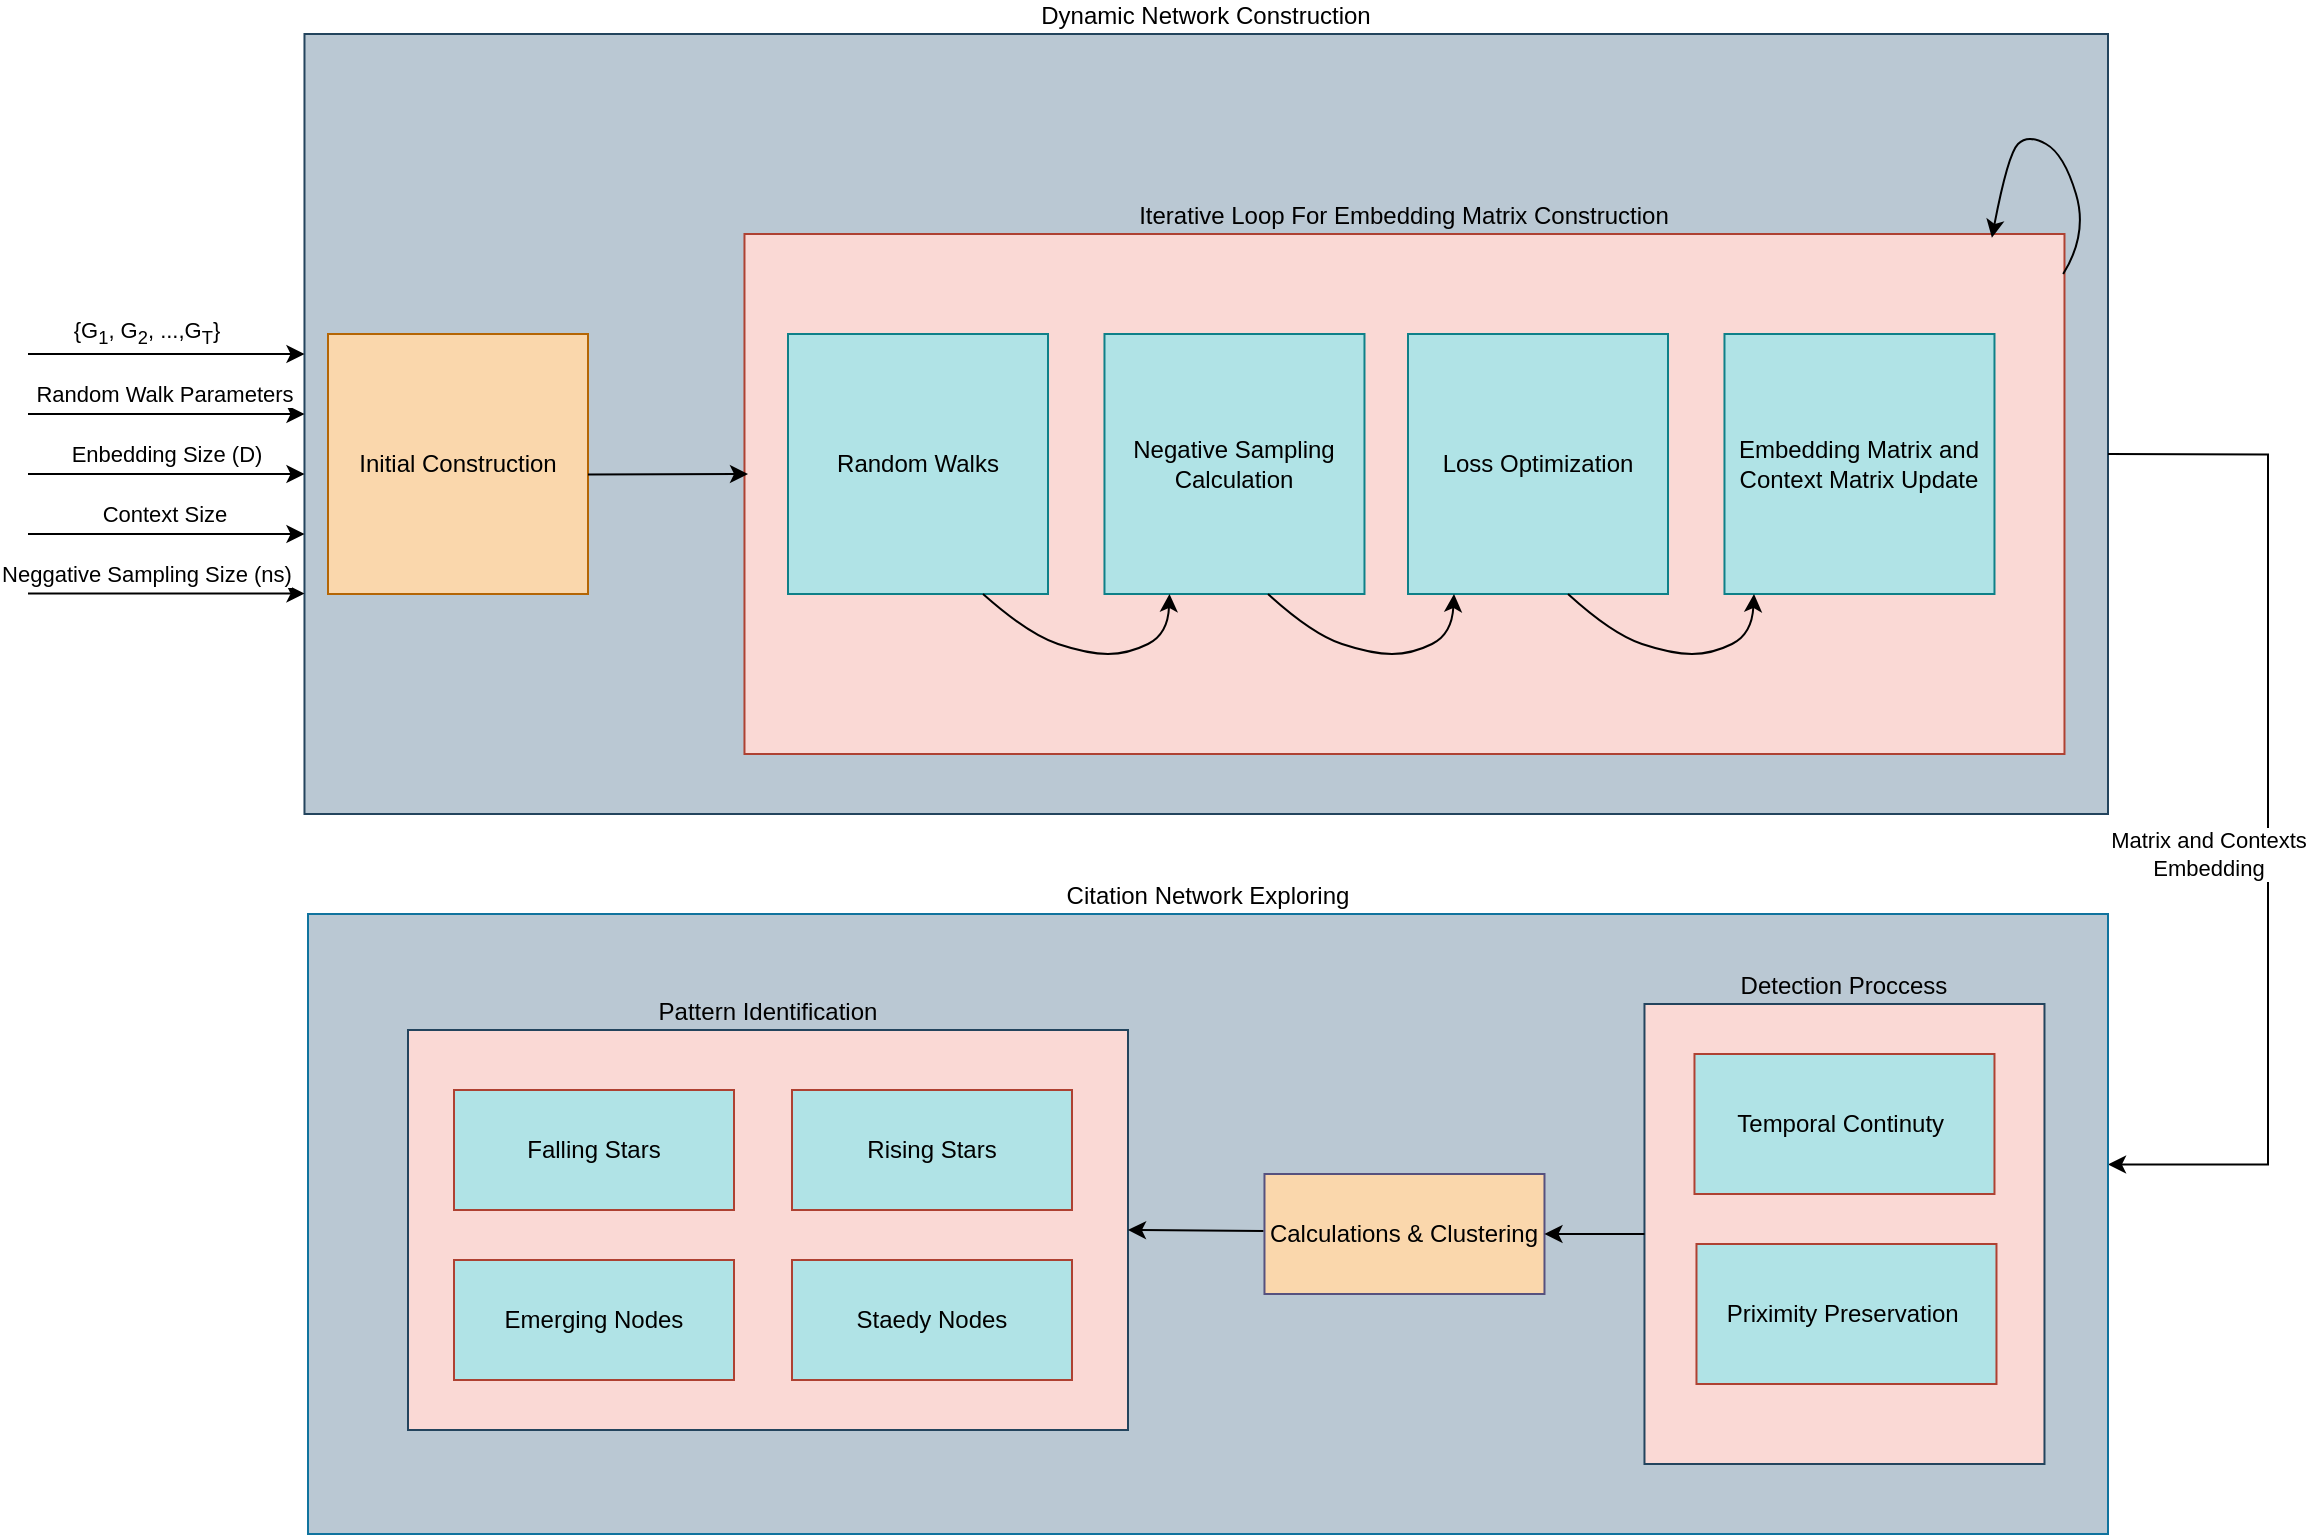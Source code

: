 <mxfile version="24.7.5">
  <diagram name="Page-1" id="m3Kgad-uBVj2aAU8IxAz">
    <mxGraphModel dx="1418" dy="820" grid="1" gridSize="10" guides="1" tooltips="1" connect="1" arrows="1" fold="1" page="1" pageScale="1" pageWidth="1169" pageHeight="827" math="0" shadow="0">
      <root>
        <mxCell id="0" />
        <mxCell id="1" parent="0" />
        <mxCell id="_XCqybRmd7cWEvjCYS1G-1" value="Dynamic Network Construction" style="rounded=0;whiteSpace=wrap;html=1;labelPosition=center;verticalLabelPosition=top;align=center;verticalAlign=bottom;fillColor=#bac8d3;strokeColor=#23445d;" parent="1" vertex="1">
          <mxGeometry x="158.24" y="40" width="901.76" height="390" as="geometry" />
        </mxCell>
        <mxCell id="_XCqybRmd7cWEvjCYS1G-5" value="Iterative Loop For Embedding Matrix Construction" style="rounded=0;whiteSpace=wrap;html=1;labelPosition=center;verticalLabelPosition=top;align=center;verticalAlign=bottom;fillColor=#fad9d5;strokeColor=#ae4132;" parent="1" vertex="1">
          <mxGeometry x="378.24" y="140" width="660" height="260" as="geometry" />
        </mxCell>
        <mxCell id="_XCqybRmd7cWEvjCYS1G-2" value="Initial Construction" style="rounded=0;whiteSpace=wrap;html=1;fillColor=#fad7ac;strokeColor=#b46504;" parent="1" vertex="1">
          <mxGeometry x="170" y="190" width="130" height="130" as="geometry" />
        </mxCell>
        <mxCell id="_XCqybRmd7cWEvjCYS1G-3" value="Random Walks" style="rounded=0;whiteSpace=wrap;html=1;fillColor=#b0e3e6;strokeColor=#0e8088;" parent="1" vertex="1">
          <mxGeometry x="400" y="190" width="130" height="130" as="geometry" />
        </mxCell>
        <mxCell id="_XCqybRmd7cWEvjCYS1G-4" value="Negative Sampling Calculation" style="rounded=0;whiteSpace=wrap;html=1;fillColor=#b0e3e6;strokeColor=#0e8088;" parent="1" vertex="1">
          <mxGeometry x="558.24" y="190" width="130" height="130" as="geometry" />
        </mxCell>
        <mxCell id="_XCqybRmd7cWEvjCYS1G-6" value="" style="endArrow=classic;html=1;rounded=0;entryX=-0.002;entryY=0.308;entryDx=0;entryDy=0;entryPerimeter=0;" parent="1" edge="1">
          <mxGeometry width="50" height="50" relative="1" as="geometry">
            <mxPoint x="20" y="200.01" as="sourcePoint" />
            <mxPoint x="158.24" y="200" as="targetPoint" />
          </mxGeometry>
        </mxCell>
        <mxCell id="_XCqybRmd7cWEvjCYS1G-11" value="&lt;span style=&quot;font-size:12.0pt;mso-bidi-font-size:11.0pt;line-height:107%;&lt;br/&gt;font-family:&amp;quot;Times New Roman&amp;quot;,serif;mso-ascii-theme-font:major-bidi;mso-fareast-font-family:&lt;br/&gt;Calibri;mso-hansi-theme-font:major-bidi;mso-bidi-font-family:Calibri;&lt;br/&gt;mso-font-kerning:0pt;mso-ligatures:none;mso-ansi-language:EN-US;mso-fareast-language:&lt;br/&gt;#0C00;mso-bidi-language:AR-SA&quot; lang=&quot;EN-US&quot;&gt;&lt;br/&gt; &lt;br/&gt; &lt;br/&gt;  &lt;br/&gt;  &lt;br/&gt;  &lt;br/&gt;  &lt;br/&gt;  &lt;br/&gt;  &lt;br/&gt;  &lt;br/&gt;  &lt;br/&gt;  &lt;br/&gt;  &lt;br/&gt;  &lt;br/&gt;  &lt;br/&gt; &lt;br/&gt; &lt;br/&gt; &lt;br/&gt;&lt;br/&gt; &lt;br/&gt;&lt;/span&gt;" style="edgeLabel;html=1;align=center;verticalAlign=middle;resizable=0;points=[];" parent="_XCqybRmd7cWEvjCYS1G-6" vertex="1" connectable="0">
          <mxGeometry x="-0.033" y="-1" relative="1" as="geometry">
            <mxPoint as="offset" />
          </mxGeometry>
        </mxCell>
        <mxCell id="_XCqybRmd7cWEvjCYS1G-12" value="{G&lt;sub&gt;1&lt;/sub&gt;, G&lt;sub&gt;2&lt;/sub&gt;, ...,G&lt;sub&gt;T&lt;/sub&gt;}" style="edgeLabel;html=1;align=center;verticalAlign=middle;resizable=0;points=[];" parent="_XCqybRmd7cWEvjCYS1G-6" vertex="1" connectable="0">
          <mxGeometry x="-0.079" y="-1" relative="1" as="geometry">
            <mxPoint x="-5" y="-11" as="offset" />
          </mxGeometry>
        </mxCell>
        <mxCell id="_XCqybRmd7cWEvjCYS1G-7" value="" style="endArrow=classic;html=1;rounded=0;entryX=-0.002;entryY=0.308;entryDx=0;entryDy=0;entryPerimeter=0;" parent="1" edge="1">
          <mxGeometry width="50" height="50" relative="1" as="geometry">
            <mxPoint x="20.0" y="230.01" as="sourcePoint" />
            <mxPoint x="158.24" y="230" as="targetPoint" />
          </mxGeometry>
        </mxCell>
        <mxCell id="_XCqybRmd7cWEvjCYS1G-13" value="Random Walk Parameters" style="edgeLabel;html=1;align=center;verticalAlign=middle;resizable=0;points=[];" parent="_XCqybRmd7cWEvjCYS1G-7" vertex="1" connectable="0">
          <mxGeometry x="-0.189" y="2" relative="1" as="geometry">
            <mxPoint x="12" y="-8" as="offset" />
          </mxGeometry>
        </mxCell>
        <mxCell id="_XCqybRmd7cWEvjCYS1G-8" value="" style="endArrow=classic;html=1;rounded=0;entryX=-0.002;entryY=0.308;entryDx=0;entryDy=0;entryPerimeter=0;" parent="1" edge="1">
          <mxGeometry width="50" height="50" relative="1" as="geometry">
            <mxPoint x="20.0" y="260.01" as="sourcePoint" />
            <mxPoint x="158.24" y="260" as="targetPoint" />
          </mxGeometry>
        </mxCell>
        <mxCell id="_XCqybRmd7cWEvjCYS1G-14" value="Enbedding Size (D)" style="edgeLabel;html=1;align=center;verticalAlign=middle;resizable=0;points=[];" parent="_XCqybRmd7cWEvjCYS1G-8" vertex="1" connectable="0">
          <mxGeometry x="0.152" relative="1" as="geometry">
            <mxPoint x="-11" y="-10" as="offset" />
          </mxGeometry>
        </mxCell>
        <mxCell id="_XCqybRmd7cWEvjCYS1G-9" value="" style="endArrow=classic;html=1;rounded=0;entryX=-0.002;entryY=0.308;entryDx=0;entryDy=0;entryPerimeter=0;" parent="1" edge="1">
          <mxGeometry width="50" height="50" relative="1" as="geometry">
            <mxPoint x="20.0" y="290.01" as="sourcePoint" />
            <mxPoint x="158.24" y="290" as="targetPoint" />
          </mxGeometry>
        </mxCell>
        <mxCell id="_XCqybRmd7cWEvjCYS1G-15" value="Context Size" style="edgeLabel;html=1;align=center;verticalAlign=middle;resizable=0;points=[];" parent="_XCqybRmd7cWEvjCYS1G-9" vertex="1" connectable="0">
          <mxGeometry x="-0.421" y="-2" relative="1" as="geometry">
            <mxPoint x="28" y="-12" as="offset" />
          </mxGeometry>
        </mxCell>
        <mxCell id="_XCqybRmd7cWEvjCYS1G-10" value="" style="endArrow=classic;html=1;rounded=0;entryX=-0.002;entryY=0.308;entryDx=0;entryDy=0;entryPerimeter=0;" parent="1" edge="1">
          <mxGeometry width="50" height="50" relative="1" as="geometry">
            <mxPoint x="20.0" y="319.81" as="sourcePoint" />
            <mxPoint x="158.24" y="319.8" as="targetPoint" />
          </mxGeometry>
        </mxCell>
        <mxCell id="_XCqybRmd7cWEvjCYS1G-16" value="Neggative Sampling Size (ns)" style="edgeLabel;html=1;align=center;verticalAlign=middle;resizable=0;points=[];" parent="_XCqybRmd7cWEvjCYS1G-10" vertex="1" connectable="0">
          <mxGeometry x="0.036" y="2" relative="1" as="geometry">
            <mxPoint x="-13" y="-8" as="offset" />
          </mxGeometry>
        </mxCell>
        <mxCell id="_XCqybRmd7cWEvjCYS1G-17" value="Loss Optimization" style="rounded=0;whiteSpace=wrap;html=1;fillColor=#b0e3e6;strokeColor=#0e8088;" parent="1" vertex="1">
          <mxGeometry x="710" y="190" width="130" height="130" as="geometry" />
        </mxCell>
        <mxCell id="_XCqybRmd7cWEvjCYS1G-18" value="Embedding Matrix and Context Matrix Update" style="rounded=0;whiteSpace=wrap;html=1;fillColor=#b0e3e6;strokeColor=#0e8088;" parent="1" vertex="1">
          <mxGeometry x="868.24" y="190" width="135" height="130" as="geometry" />
        </mxCell>
        <mxCell id="_XCqybRmd7cWEvjCYS1G-19" value="" style="endArrow=classic;html=1;rounded=0;exitX=1;exitY=0.54;exitDx=0;exitDy=0;exitPerimeter=0;" parent="1" source="_XCqybRmd7cWEvjCYS1G-2" edge="1">
          <mxGeometry width="50" height="50" relative="1" as="geometry">
            <mxPoint x="318.24" y="260.01" as="sourcePoint" />
            <mxPoint x="380" y="260" as="targetPoint" />
          </mxGeometry>
        </mxCell>
        <mxCell id="_XCqybRmd7cWEvjCYS1G-20" value="&lt;span style=&quot;font-size:12.0pt;mso-bidi-font-size:11.0pt;line-height:107%;&lt;br/&gt;font-family:&amp;quot;Times New Roman&amp;quot;,serif;mso-ascii-theme-font:major-bidi;mso-fareast-font-family:&lt;br/&gt;Calibri;mso-hansi-theme-font:major-bidi;mso-bidi-font-family:Calibri;&lt;br/&gt;mso-font-kerning:0pt;mso-ligatures:none;mso-ansi-language:EN-US;mso-fareast-language:&lt;br/&gt;#0C00;mso-bidi-language:AR-SA&quot; lang=&quot;EN-US&quot;&gt;&lt;br/&gt; &lt;br/&gt; &lt;br/&gt;  &lt;br/&gt;  &lt;br/&gt;  &lt;br/&gt;  &lt;br/&gt;  &lt;br/&gt;  &lt;br/&gt;  &lt;br/&gt;  &lt;br/&gt;  &lt;br/&gt;  &lt;br/&gt;  &lt;br/&gt;  &lt;br/&gt; &lt;br/&gt; &lt;br/&gt; &lt;br/&gt;&lt;br/&gt; &lt;br/&gt;&lt;/span&gt;" style="edgeLabel;html=1;align=center;verticalAlign=middle;resizable=0;points=[];" parent="_XCqybRmd7cWEvjCYS1G-19" vertex="1" connectable="0">
          <mxGeometry x="-0.033" y="-1" relative="1" as="geometry">
            <mxPoint as="offset" />
          </mxGeometry>
        </mxCell>
        <mxCell id="_XCqybRmd7cWEvjCYS1G-21" value="fixed Graphs" style="edgeLabel;html=1;align=center;verticalAlign=middle;resizable=0;points=[];fontColor=none;noLabel=1;" parent="_XCqybRmd7cWEvjCYS1G-19" vertex="1" connectable="0">
          <mxGeometry x="-0.079" y="-1" relative="1" as="geometry">
            <mxPoint x="-2" y="19" as="offset" />
          </mxGeometry>
        </mxCell>
        <mxCell id="_XCqybRmd7cWEvjCYS1G-23" value="" style="curved=1;endArrow=classic;html=1;rounded=0;exitX=0.75;exitY=1;exitDx=0;exitDy=0;entryX=0.25;entryY=1;entryDx=0;entryDy=0;" parent="1" source="_XCqybRmd7cWEvjCYS1G-3" target="_XCqybRmd7cWEvjCYS1G-4" edge="1">
          <mxGeometry width="50" height="50" relative="1" as="geometry">
            <mxPoint x="515" y="370" as="sourcePoint" />
            <mxPoint x="565" y="320" as="targetPoint" />
            <Array as="points">
              <mxPoint x="520" y="340" />
              <mxPoint x="550" y="350" />
              <mxPoint x="570" y="350" />
              <mxPoint x="590" y="340" />
            </Array>
          </mxGeometry>
        </mxCell>
        <mxCell id="_XCqybRmd7cWEvjCYS1G-26" value="Node Walks Sequences" style="edgeLabel;html=1;align=center;verticalAlign=middle;resizable=0;points=[];fontColor=none;noLabel=1;" parent="_XCqybRmd7cWEvjCYS1G-23" vertex="1" connectable="0">
          <mxGeometry x="0.212" y="-1" relative="1" as="geometry">
            <mxPoint x="-5" y="9" as="offset" />
          </mxGeometry>
        </mxCell>
        <mxCell id="_XCqybRmd7cWEvjCYS1G-24" value="" style="curved=1;endArrow=classic;html=1;rounded=0;exitX=0.75;exitY=1;exitDx=0;exitDy=0;entryX=0.25;entryY=1;entryDx=0;entryDy=0;" parent="1" edge="1">
          <mxGeometry width="50" height="50" relative="1" as="geometry">
            <mxPoint x="640" y="320" as="sourcePoint" />
            <mxPoint x="733" y="320" as="targetPoint" />
            <Array as="points">
              <mxPoint x="662" y="340" />
              <mxPoint x="692" y="350" />
              <mxPoint x="712" y="350" />
              <mxPoint x="732" y="340" />
            </Array>
          </mxGeometry>
        </mxCell>
        <mxCell id="_XCqybRmd7cWEvjCYS1G-27" value="Loss Values" style="edgeLabel;html=1;align=center;verticalAlign=middle;resizable=0;points=[];fontColor=none;noLabel=1;" parent="_XCqybRmd7cWEvjCYS1G-24" vertex="1" connectable="0">
          <mxGeometry x="-0.18" relative="1" as="geometry">
            <mxPoint x="18" y="13" as="offset" />
          </mxGeometry>
        </mxCell>
        <mxCell id="_XCqybRmd7cWEvjCYS1G-25" value="" style="curved=1;endArrow=classic;html=1;rounded=0;exitX=0.75;exitY=1;exitDx=0;exitDy=0;entryX=0.25;entryY=1;entryDx=0;entryDy=0;" parent="1" edge="1">
          <mxGeometry width="50" height="50" relative="1" as="geometry">
            <mxPoint x="790" y="320" as="sourcePoint" />
            <mxPoint x="883" y="320" as="targetPoint" />
            <Array as="points">
              <mxPoint x="812" y="340" />
              <mxPoint x="842" y="350" />
              <mxPoint x="862" y="350" />
              <mxPoint x="882" y="340" />
            </Array>
          </mxGeometry>
        </mxCell>
        <mxCell id="_XCqybRmd7cWEvjCYS1G-28" value="Updated Loss Values" style="edgeLabel;html=1;align=center;verticalAlign=middle;resizable=0;points=[];fontColor=none;noLabel=1;" parent="_XCqybRmd7cWEvjCYS1G-25" vertex="1" connectable="0">
          <mxGeometry x="-0.069" y="2" relative="1" as="geometry">
            <mxPoint x="1" y="23" as="offset" />
          </mxGeometry>
        </mxCell>
        <mxCell id="_XCqybRmd7cWEvjCYS1G-31" value="" style="endArrow=classic;html=1;rounded=0;exitX=1;exitY=0.54;exitDx=0;exitDy=0;exitPerimeter=0;" parent="1" edge="1">
          <mxGeometry width="50" height="50" relative="1" as="geometry">
            <mxPoint x="1060" y="250" as="sourcePoint" />
            <mxPoint x="1060" y="605.24" as="targetPoint" />
            <Array as="points">
              <mxPoint x="1140" y="250.24" />
              <mxPoint x="1140" y="605.24" />
            </Array>
          </mxGeometry>
        </mxCell>
        <mxCell id="_XCqybRmd7cWEvjCYS1G-32" value="&lt;span style=&quot;font-size:12.0pt;mso-bidi-font-size:11.0pt;line-height:107%;&lt;br/&gt;font-family:&amp;quot;Times New Roman&amp;quot;,serif;mso-ascii-theme-font:major-bidi;mso-fareast-font-family:&lt;br/&gt;Calibri;mso-hansi-theme-font:major-bidi;mso-bidi-font-family:Calibri;&lt;br/&gt;mso-font-kerning:0pt;mso-ligatures:none;mso-ansi-language:EN-US;mso-fareast-language:&lt;br/&gt;#0C00;mso-bidi-language:AR-SA&quot; lang=&quot;EN-US&quot;&gt;&lt;br/&gt; &lt;br/&gt; &lt;br/&gt;  &lt;br/&gt;  &lt;br/&gt;  &lt;br/&gt;  &lt;br/&gt;  &lt;br/&gt;  &lt;br/&gt;  &lt;br/&gt;  &lt;br/&gt;  &lt;br/&gt;  &lt;br/&gt;  &lt;br/&gt;  &lt;br/&gt; &lt;br/&gt; &lt;br/&gt; &lt;br/&gt;&lt;br/&gt; &lt;br/&gt;&lt;/span&gt;" style="edgeLabel;html=1;align=center;verticalAlign=middle;resizable=0;points=[];" parent="_XCqybRmd7cWEvjCYS1G-31" vertex="1" connectable="0">
          <mxGeometry x="-0.033" y="-1" relative="1" as="geometry">
            <mxPoint as="offset" />
          </mxGeometry>
        </mxCell>
        <mxCell id="_XCqybRmd7cWEvjCYS1G-33" value="Matrix and Contexts&lt;br&gt;Embedding" style="edgeLabel;html=1;align=center;verticalAlign=middle;resizable=0;points=[];" parent="_XCqybRmd7cWEvjCYS1G-31" vertex="1" connectable="0">
          <mxGeometry x="-0.079" y="-1" relative="1" as="geometry">
            <mxPoint x="-29" y="43" as="offset" />
          </mxGeometry>
        </mxCell>
        <mxCell id="_XCqybRmd7cWEvjCYS1G-34" value="" style="curved=1;endArrow=classic;html=1;rounded=0;exitX=0.999;exitY=0.077;exitDx=0;exitDy=0;entryX=0.945;entryY=0.007;entryDx=0;entryDy=0;entryPerimeter=0;exitPerimeter=0;" parent="1" source="_XCqybRmd7cWEvjCYS1G-5" target="_XCqybRmd7cWEvjCYS1G-5" edge="1">
          <mxGeometry width="50" height="50" relative="1" as="geometry">
            <mxPoint x="940" y="70" as="sourcePoint" />
            <mxPoint x="1033" y="70" as="targetPoint" />
            <Array as="points">
              <mxPoint x="1050" y="140" />
              <mxPoint x="1038" y="100" />
              <mxPoint x="1020" y="90" />
              <mxPoint x="1010" y="100" />
            </Array>
          </mxGeometry>
        </mxCell>
        <mxCell id="_XCqybRmd7cWEvjCYS1G-35" value="For each Graph" style="edgeLabel;html=1;align=center;verticalAlign=middle;resizable=0;points=[];fontColor=none;noLabel=1;" parent="_XCqybRmd7cWEvjCYS1G-34" vertex="1" connectable="0">
          <mxGeometry x="-0.069" y="2" relative="1" as="geometry">
            <mxPoint x="-54" y="-30" as="offset" />
          </mxGeometry>
        </mxCell>
        <mxCell id="aIvFHVcaXOTLRcPzfTmv-1" value="Citation Network Exploring" style="rounded=0;whiteSpace=wrap;html=1;fillColor=#bac8d3;strokeColor=#10739e;labelPosition=center;verticalLabelPosition=top;align=center;verticalAlign=bottom;" parent="1" vertex="1">
          <mxGeometry x="160" y="480" width="900" height="310" as="geometry" />
        </mxCell>
        <mxCell id="aIvFHVcaXOTLRcPzfTmv-8" value="Detection Proccess" style="rounded=0;whiteSpace=wrap;html=1;labelPosition=center;verticalLabelPosition=top;align=center;verticalAlign=bottom;fillColor=#fad9d5;strokeColor=#23445d;" parent="1" vertex="1">
          <mxGeometry x="828.24" y="525" width="200" height="230" as="geometry" />
        </mxCell>
        <mxCell id="aIvFHVcaXOTLRcPzfTmv-3" value="Priximity Preservation&amp;nbsp;" style="rounded=0;whiteSpace=wrap;html=1;fillColor=#b0e3e6;strokeColor=#ae4132;" parent="1" vertex="1">
          <mxGeometry x="854.24" y="645" width="150" height="70" as="geometry" />
        </mxCell>
        <mxCell id="aIvFHVcaXOTLRcPzfTmv-2" value="Temporal Continuty&amp;nbsp;" style="rounded=0;whiteSpace=wrap;html=1;fillColor=#b0e3e6;strokeColor=#ae4132;" parent="1" vertex="1">
          <mxGeometry x="853.24" y="550" width="150" height="70" as="geometry" />
        </mxCell>
        <mxCell id="aIvFHVcaXOTLRcPzfTmv-12" value="Calculations &amp;amp; Clustering" style="rounded=0;whiteSpace=wrap;html=1;fillColor=#fad7ac;strokeColor=#56517e;" parent="1" vertex="1">
          <mxGeometry x="638.24" y="610" width="140" height="60" as="geometry" />
        </mxCell>
        <mxCell id="aIvFHVcaXOTLRcPzfTmv-14" value="Pattern Identification" style="rounded=0;whiteSpace=wrap;html=1;labelPosition=center;verticalLabelPosition=top;align=center;verticalAlign=bottom;fillColor=#fad9d5;strokeColor=#23445d;" parent="1" vertex="1">
          <mxGeometry x="210" y="538" width="360" height="200" as="geometry" />
        </mxCell>
        <mxCell id="aIvFHVcaXOTLRcPzfTmv-4" value="Falling Stars" style="rounded=0;whiteSpace=wrap;html=1;fillColor=#b0e3e6;strokeColor=#ae4132;" parent="1" vertex="1">
          <mxGeometry x="233" y="568" width="140" height="60" as="geometry" />
        </mxCell>
        <mxCell id="aIvFHVcaXOTLRcPzfTmv-9" value="Rising Stars" style="rounded=0;whiteSpace=wrap;html=1;fillColor=#b0e3e6;strokeColor=#ae4132;" parent="1" vertex="1">
          <mxGeometry x="402" y="568" width="140" height="60" as="geometry" />
        </mxCell>
        <mxCell id="aIvFHVcaXOTLRcPzfTmv-10" value="Emerging Nodes" style="rounded=0;whiteSpace=wrap;html=1;fillColor=#b0e3e6;strokeColor=#ae4132;" parent="1" vertex="1">
          <mxGeometry x="233" y="653" width="140" height="60" as="geometry" />
        </mxCell>
        <mxCell id="aIvFHVcaXOTLRcPzfTmv-11" value="Staedy Nodes" style="rounded=0;whiteSpace=wrap;html=1;fillColor=#b0e3e6;strokeColor=#ae4132;" parent="1" vertex="1">
          <mxGeometry x="402" y="653" width="140" height="60" as="geometry" />
        </mxCell>
        <mxCell id="aIvFHVcaXOTLRcPzfTmv-15" value="" style="endArrow=classic;html=1;rounded=0;entryX=1;entryY=0.5;entryDx=0;entryDy=0;" parent="1" source="aIvFHVcaXOTLRcPzfTmv-8" target="aIvFHVcaXOTLRcPzfTmv-12" edge="1">
          <mxGeometry width="50" height="50" relative="1" as="geometry">
            <mxPoint x="700" y="730" as="sourcePoint" />
            <mxPoint x="750" y="680" as="targetPoint" />
          </mxGeometry>
        </mxCell>
        <mxCell id="aIvFHVcaXOTLRcPzfTmv-16" value="" style="endArrow=classic;html=1;rounded=0;entryX=1;entryY=0.5;entryDx=0;entryDy=0;exitX=-0.004;exitY=0.476;exitDx=0;exitDy=0;exitPerimeter=0;" parent="1" source="aIvFHVcaXOTLRcPzfTmv-12" target="aIvFHVcaXOTLRcPzfTmv-14" edge="1">
          <mxGeometry width="50" height="50" relative="1" as="geometry">
            <mxPoint x="640" y="640" as="sourcePoint" />
            <mxPoint x="588.24" y="639.66" as="targetPoint" />
          </mxGeometry>
        </mxCell>
      </root>
    </mxGraphModel>
  </diagram>
</mxfile>
